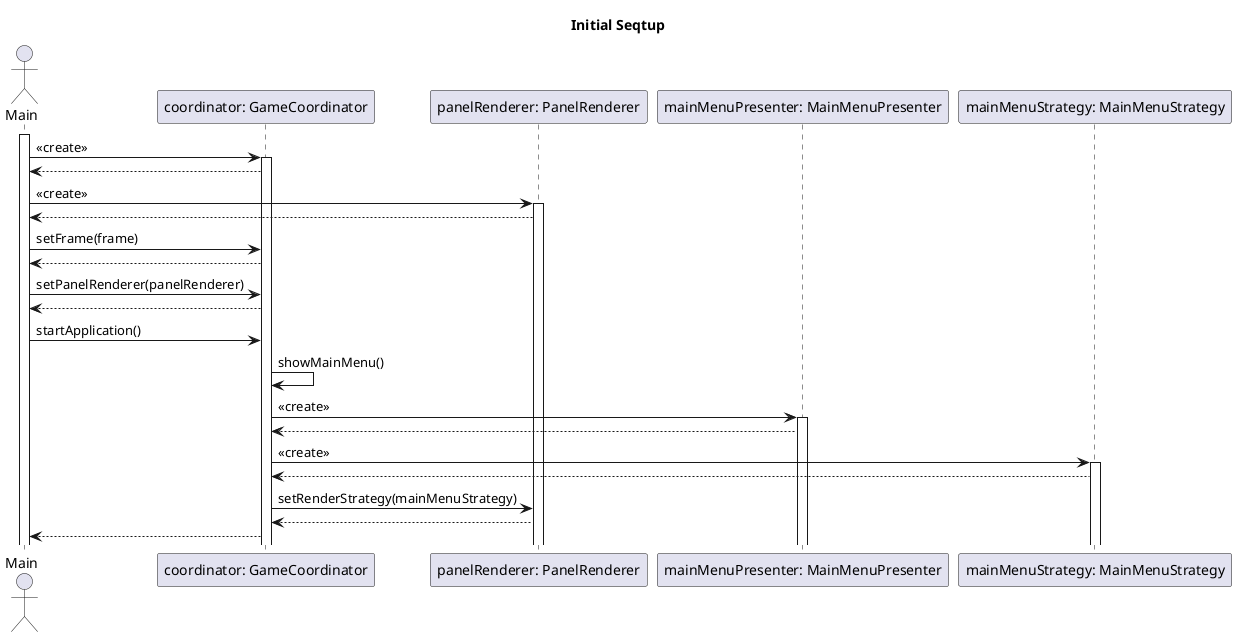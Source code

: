 @startuml InitialSetup

title Initial Seqtup

actor "Main" As M
participant "coordinator: GameCoordinator" as Coordinator
participant "panelRenderer: PanelRenderer" as Panelrenderer

activate M

M->Coordinator : <<create>>

activate Coordinator
Coordinator-->M

M->Panelrenderer: <<create>>
activate Panelrenderer
Panelrenderer-->M

M -> Coordinator: setFrame(frame)
Coordinator --> M
M -> Coordinator : setPanelRenderer(panelRenderer)
Coordinator --> M
M-> Coordinator: startApplication()
Coordinator -> Coordinator : showMainMenu()

participant "mainMenuPresenter: MainMenuPresenter" as mmp
participant "mainMenuStrategy: MainMenuStrategy" as mms

Coordinator->mmp:<<create>>
activate mmp
mmp-->Coordinator

Coordinator->mms: <<create>>
activate mms
mms-->Coordinator


Coordinator->Panelrenderer : setRenderStrategy(mainMenuStrategy)
Panelrenderer-->Coordinator
Coordinator-->M



@endpuml